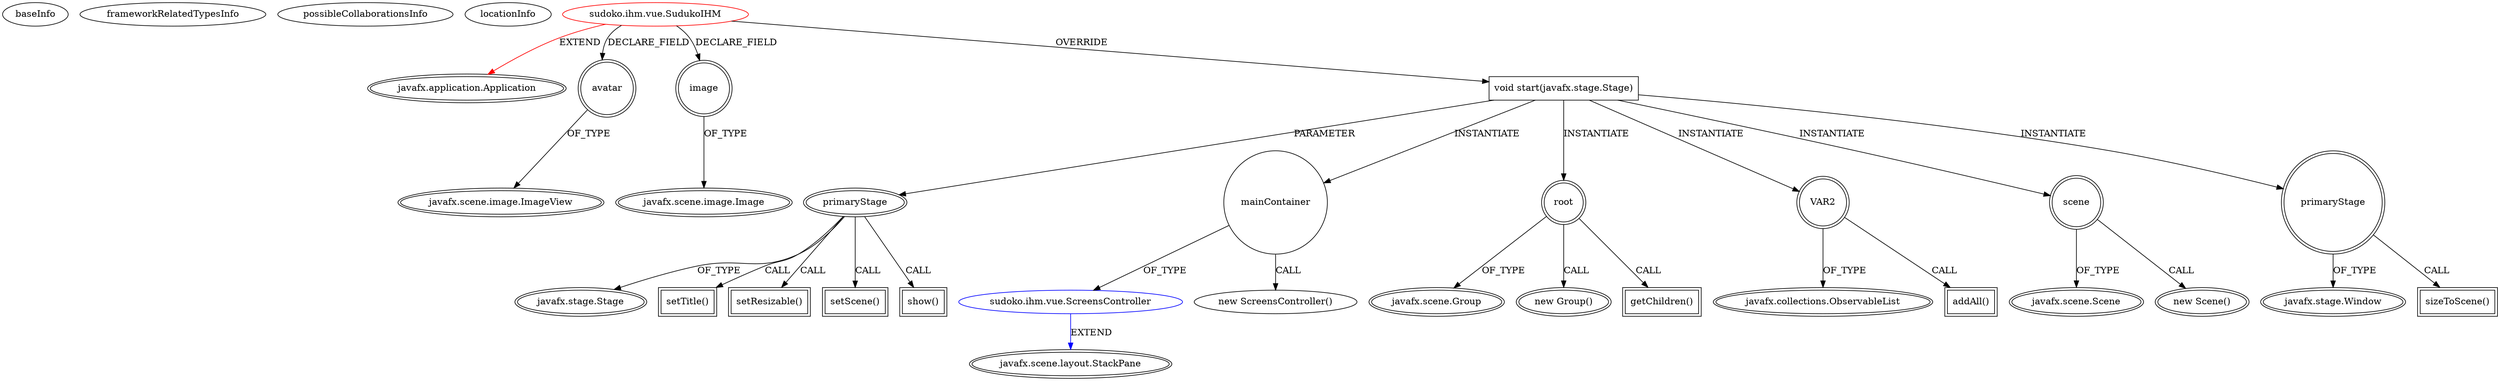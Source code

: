 digraph {
baseInfo[graphId=3648,category="extension_graph",isAnonymous=false,possibleRelation=true]
frameworkRelatedTypesInfo[0="javafx.application.Application"]
possibleCollaborationsInfo[0="3648~OVERRIDING_METHOD_DECLARATION-INSTANTIATION-~javafx.application.Application ~javafx.scene.layout.StackPane ~false~false"]
locationInfo[projectName="mouradsaadi-LO23-IHM",filePath="/mouradsaadi-LO23-IHM/LO23-IHM-master/Sudoku-IHM/src/sudoko/ihm/vue/SudukoIHM.java",contextSignature="SudukoIHM",graphId="3648"]
0[label="sudoko.ihm.vue.SudukoIHM",vertexType="ROOT_CLIENT_CLASS_DECLARATION",isFrameworkType=false,color=red]
1[label="javafx.application.Application",vertexType="FRAMEWORK_CLASS_TYPE",isFrameworkType=true,peripheries=2]
2[label="avatar",vertexType="FIELD_DECLARATION",isFrameworkType=true,peripheries=2,shape=circle]
3[label="javafx.scene.image.ImageView",vertexType="FRAMEWORK_CLASS_TYPE",isFrameworkType=true,peripheries=2]
4[label="image",vertexType="FIELD_DECLARATION",isFrameworkType=true,peripheries=2,shape=circle]
5[label="javafx.scene.image.Image",vertexType="FRAMEWORK_CLASS_TYPE",isFrameworkType=true,peripheries=2]
6[label="void start(javafx.stage.Stage)",vertexType="OVERRIDING_METHOD_DECLARATION",isFrameworkType=false,shape=box]
7[label="primaryStage",vertexType="PARAMETER_DECLARATION",isFrameworkType=true,peripheries=2]
8[label="javafx.stage.Stage",vertexType="FRAMEWORK_CLASS_TYPE",isFrameworkType=true,peripheries=2]
10[label="mainContainer",vertexType="VARIABLE_EXPRESION",isFrameworkType=false,shape=circle]
11[label="sudoko.ihm.vue.ScreensController",vertexType="REFERENCE_CLIENT_CLASS_DECLARATION",isFrameworkType=false,color=blue]
12[label="javafx.scene.layout.StackPane",vertexType="FRAMEWORK_CLASS_TYPE",isFrameworkType=true,peripheries=2]
9[label="new ScreensController()",vertexType="CONSTRUCTOR_CALL",isFrameworkType=false]
14[label="root",vertexType="VARIABLE_EXPRESION",isFrameworkType=true,peripheries=2,shape=circle]
15[label="javafx.scene.Group",vertexType="FRAMEWORK_CLASS_TYPE",isFrameworkType=true,peripheries=2]
13[label="new Group()",vertexType="CONSTRUCTOR_CALL",isFrameworkType=true,peripheries=2]
16[label="VAR2",vertexType="VARIABLE_EXPRESION",isFrameworkType=true,peripheries=2,shape=circle]
18[label="javafx.collections.ObservableList",vertexType="FRAMEWORK_INTERFACE_TYPE",isFrameworkType=true,peripheries=2]
17[label="addAll()",vertexType="INSIDE_CALL",isFrameworkType=true,peripheries=2,shape=box]
20[label="getChildren()",vertexType="INSIDE_CALL",isFrameworkType=true,peripheries=2,shape=box]
22[label="scene",vertexType="VARIABLE_EXPRESION",isFrameworkType=true,peripheries=2,shape=circle]
23[label="javafx.scene.Scene",vertexType="FRAMEWORK_CLASS_TYPE",isFrameworkType=true,peripheries=2]
21[label="new Scene()",vertexType="CONSTRUCTOR_CALL",isFrameworkType=true,peripheries=2]
25[label="setTitle()",vertexType="INSIDE_CALL",isFrameworkType=true,peripheries=2,shape=box]
27[label="setResizable()",vertexType="INSIDE_CALL",isFrameworkType=true,peripheries=2,shape=box]
28[label="primaryStage",vertexType="VARIABLE_EXPRESION",isFrameworkType=true,peripheries=2,shape=circle]
30[label="javafx.stage.Window",vertexType="FRAMEWORK_CLASS_TYPE",isFrameworkType=true,peripheries=2]
29[label="sizeToScene()",vertexType="INSIDE_CALL",isFrameworkType=true,peripheries=2,shape=box]
32[label="setScene()",vertexType="INSIDE_CALL",isFrameworkType=true,peripheries=2,shape=box]
34[label="show()",vertexType="INSIDE_CALL",isFrameworkType=true,peripheries=2,shape=box]
0->1[label="EXTEND",color=red]
0->2[label="DECLARE_FIELD"]
2->3[label="OF_TYPE"]
0->4[label="DECLARE_FIELD"]
4->5[label="OF_TYPE"]
0->6[label="OVERRIDE"]
7->8[label="OF_TYPE"]
6->7[label="PARAMETER"]
6->10[label="INSTANTIATE"]
11->12[label="EXTEND",color=blue]
10->11[label="OF_TYPE"]
10->9[label="CALL"]
6->14[label="INSTANTIATE"]
14->15[label="OF_TYPE"]
14->13[label="CALL"]
6->16[label="INSTANTIATE"]
16->18[label="OF_TYPE"]
16->17[label="CALL"]
14->20[label="CALL"]
6->22[label="INSTANTIATE"]
22->23[label="OF_TYPE"]
22->21[label="CALL"]
7->25[label="CALL"]
7->27[label="CALL"]
6->28[label="INSTANTIATE"]
28->30[label="OF_TYPE"]
28->29[label="CALL"]
7->32[label="CALL"]
7->34[label="CALL"]
}
